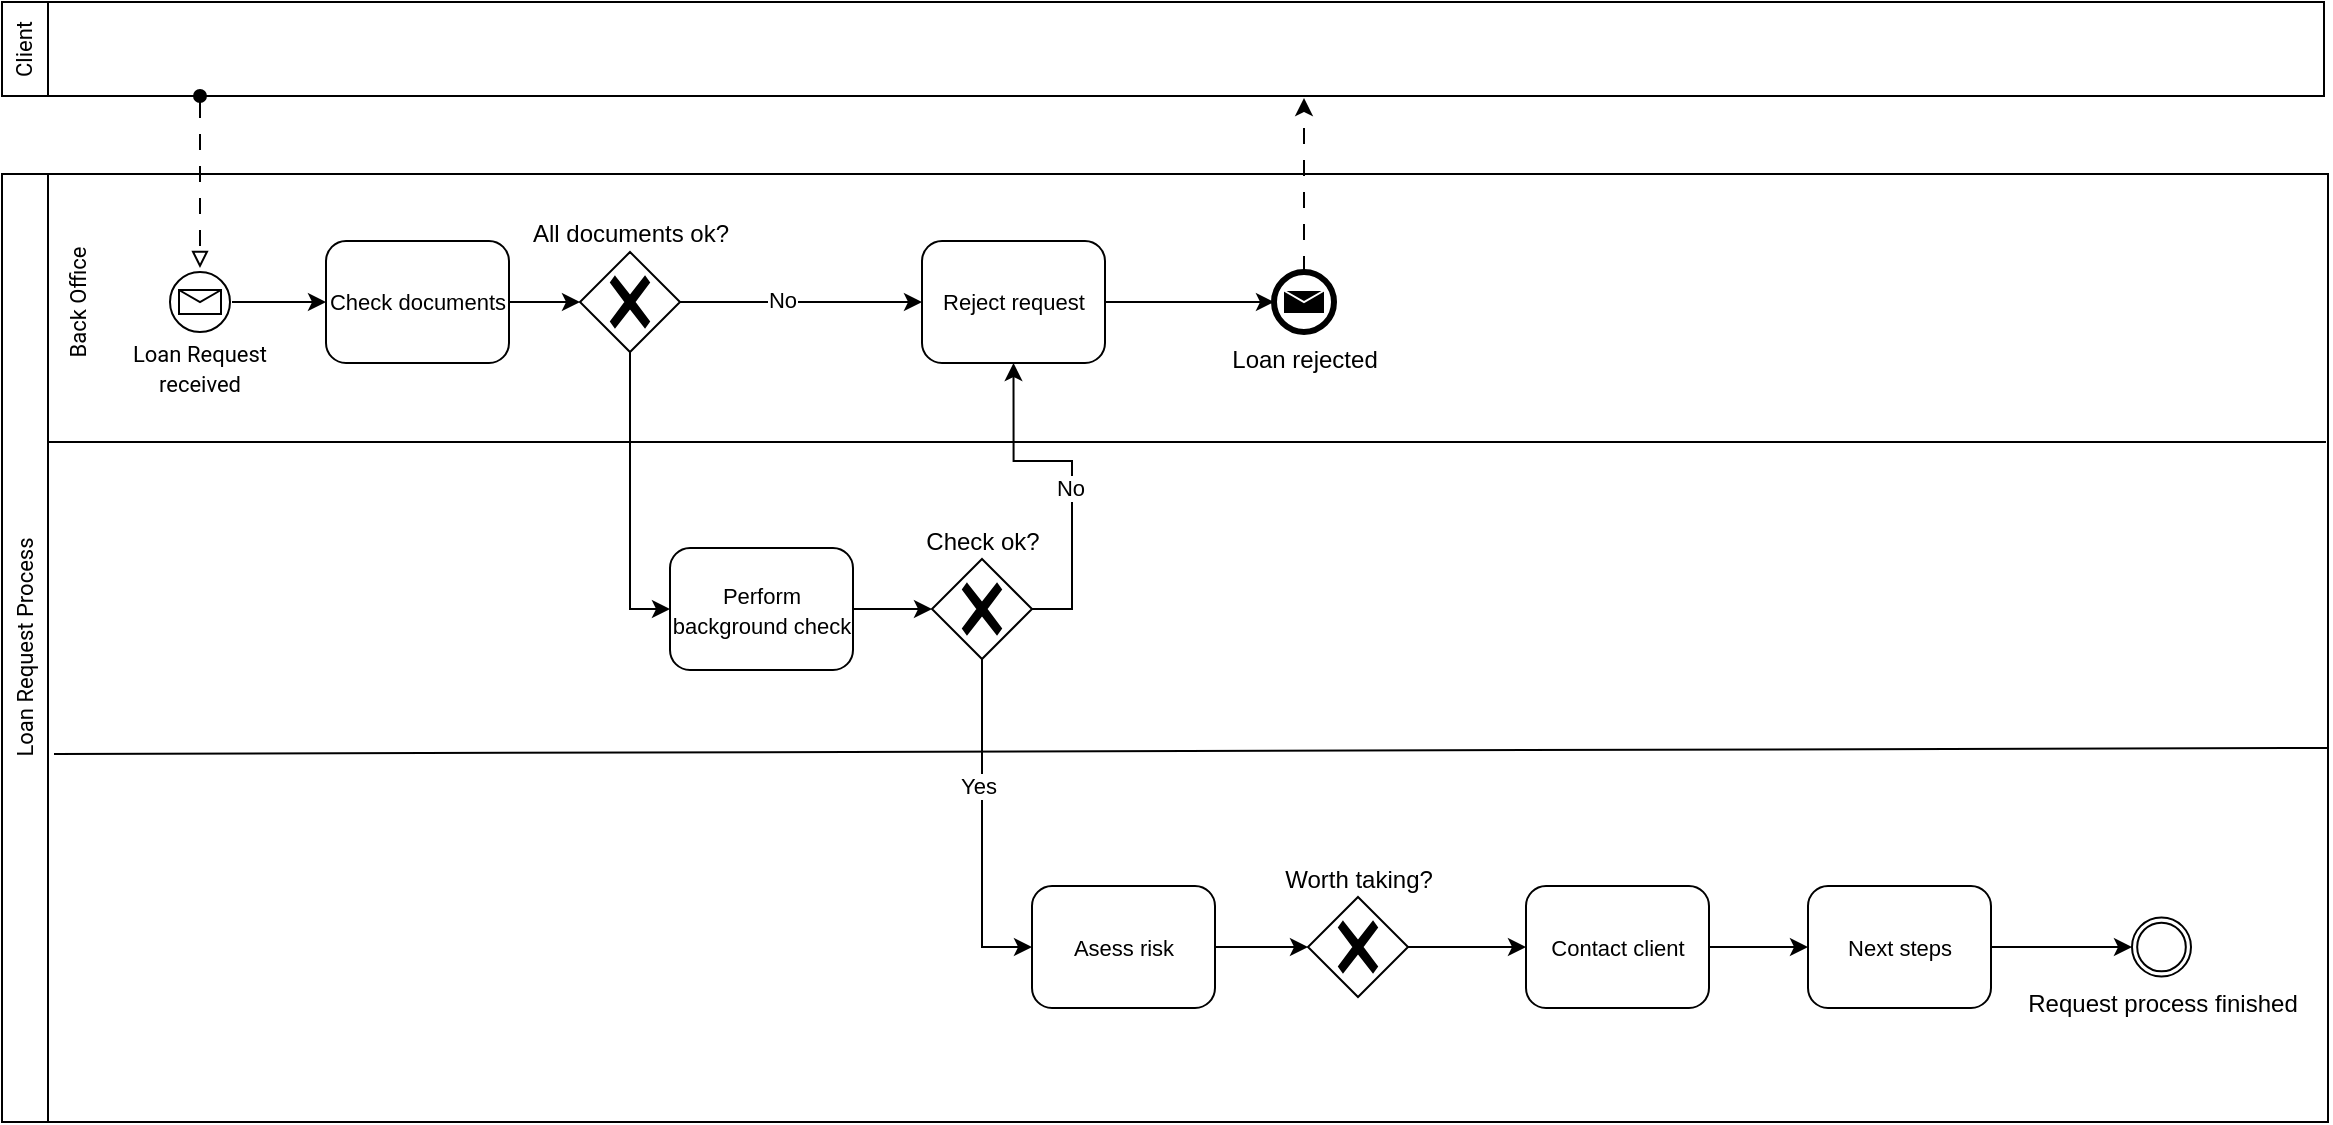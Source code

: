 <mxfile version="24.7.16">
  <diagram name="Page-1" id="uv44VIs7c4GZ7mSgYFgV">
    <mxGraphModel dx="1434" dy="772" grid="0" gridSize="10" guides="1" tooltips="1" connect="1" arrows="1" fold="1" page="0" pageScale="1" pageWidth="850" pageHeight="1100" background="none" math="0" shadow="0">
      <root>
        <mxCell id="0" />
        <mxCell id="1" parent="0" />
        <mxCell id="wm8bFliEdi0egZuAkaJJ-8" value="&lt;font style=&quot;font-weight: normal; font-size: 11px;&quot; data-font-src=&quot;https://fonts.googleapis.com/css?family=Roboto&quot; face=&quot;Roboto&quot;&gt;Loan Request Process&lt;/font&gt;" style="swimlane;horizontal=0;whiteSpace=wrap;html=1;" vertex="1" parent="1">
          <mxGeometry x="53" y="153" width="1163" height="474" as="geometry">
            <mxRectangle x="53" y="153" width="744" height="430" as="alternateBounds" />
          </mxGeometry>
        </mxCell>
        <mxCell id="wm8bFliEdi0egZuAkaJJ-10" value="" style="points=[[0.145,0.145,0],[0.5,0,0],[0.855,0.145,0],[1,0.5,0],[0.855,0.855,0],[0.5,1,0],[0.145,0.855,0],[0,0.5,0]];shape=mxgraph.bpmn.event;html=1;verticalLabelPosition=bottom;labelBackgroundColor=#ffffff;verticalAlign=top;align=center;perimeter=ellipsePerimeter;outlineConnect=0;aspect=fixed;outline=standard;symbol=message;" vertex="1" parent="wm8bFliEdi0egZuAkaJJ-8">
          <mxGeometry x="84" y="49" width="30" height="30" as="geometry" />
        </mxCell>
        <mxCell id="wm8bFliEdi0egZuAkaJJ-19" value="&lt;font style=&quot;font-size: 11px;&quot; data-font-src=&quot;https://fonts.googleapis.com/css?family=Roboto&quot; face=&quot;Roboto&quot;&gt;Back Office&lt;/font&gt;" style="text;html=1;align=center;verticalAlign=middle;whiteSpace=wrap;rounded=0;rotation=-90;" vertex="1" parent="wm8bFliEdi0egZuAkaJJ-8">
          <mxGeometry x="-2" y="49" width="80" height="30" as="geometry" />
        </mxCell>
        <mxCell id="wm8bFliEdi0egZuAkaJJ-20" value="&lt;font data-font-src=&quot;https://fonts.googleapis.com/css?family=Roboto&quot; face=&quot;Roboto&quot; style=&quot;font-size: 11px;&quot;&gt;Loan Request received&lt;/font&gt;" style="text;html=1;align=center;verticalAlign=middle;whiteSpace=wrap;rounded=0;" vertex="1" parent="wm8bFliEdi0egZuAkaJJ-8">
          <mxGeometry x="62.25" y="82" width="73.5" height="30" as="geometry" />
        </mxCell>
        <mxCell id="wm8bFliEdi0egZuAkaJJ-21" value="" style="endArrow=classic;html=1;rounded=0;" edge="1" parent="wm8bFliEdi0egZuAkaJJ-8" target="wm8bFliEdi0egZuAkaJJ-22">
          <mxGeometry width="50" height="50" relative="1" as="geometry">
            <mxPoint x="115" y="64" as="sourcePoint" />
            <mxPoint x="172" y="64" as="targetPoint" />
          </mxGeometry>
        </mxCell>
        <mxCell id="wm8bFliEdi0egZuAkaJJ-27" style="edgeStyle=orthogonalEdgeStyle;rounded=0;orthogonalLoop=1;jettySize=auto;html=1;" edge="1" parent="wm8bFliEdi0egZuAkaJJ-8" source="wm8bFliEdi0egZuAkaJJ-22" target="wm8bFliEdi0egZuAkaJJ-25">
          <mxGeometry relative="1" as="geometry" />
        </mxCell>
        <mxCell id="wm8bFliEdi0egZuAkaJJ-22" value="&lt;font style=&quot;font-size: 11px;&quot;&gt;Check documents&lt;/font&gt;" style="points=[[0.25,0,0],[0.5,0,0],[0.75,0,0],[1,0.25,0],[1,0.5,0],[1,0.75,0],[0.75,1,0],[0.5,1,0],[0.25,1,0],[0,0.75,0],[0,0.5,0],[0,0.25,0]];shape=mxgraph.bpmn.task;whiteSpace=wrap;rectStyle=rounded;size=10;html=1;container=1;expand=0;collapsible=0;taskMarker=abstract;" vertex="1" parent="wm8bFliEdi0egZuAkaJJ-8">
          <mxGeometry x="162" y="33.5" width="91.5" height="61" as="geometry" />
        </mxCell>
        <mxCell id="wm8bFliEdi0egZuAkaJJ-25" value="All documents ok?" style="points=[[0.25,0.25,0],[0.5,0,0],[0.75,0.25,0],[1,0.5,0],[0.75,0.75,0],[0.5,1,0],[0.25,0.75,0],[0,0.5,0]];shape=mxgraph.bpmn.gateway2;html=1;verticalLabelPosition=top;labelBackgroundColor=#ffffff;verticalAlign=bottom;align=center;perimeter=rhombusPerimeter;outlineConnect=0;outline=none;symbol=none;gwType=exclusive;labelPosition=center;" vertex="1" parent="wm8bFliEdi0egZuAkaJJ-8">
          <mxGeometry x="289" y="39" width="50" height="50" as="geometry" />
        </mxCell>
        <mxCell id="wm8bFliEdi0egZuAkaJJ-29" value="&lt;font style=&quot;font-size: 11px;&quot;&gt;Reject request&lt;/font&gt;" style="points=[[0.25,0,0],[0.5,0,0],[0.75,0,0],[1,0.25,0],[1,0.5,0],[1,0.75,0],[0.75,1,0],[0.5,1,0],[0.25,1,0],[0,0.75,0],[0,0.5,0],[0,0.25,0]];shape=mxgraph.bpmn.task;whiteSpace=wrap;rectStyle=rounded;size=10;html=1;container=1;expand=0;collapsible=0;taskMarker=abstract;" vertex="1" parent="wm8bFliEdi0egZuAkaJJ-8">
          <mxGeometry x="460" y="33.5" width="91.5" height="61" as="geometry" />
        </mxCell>
        <mxCell id="wm8bFliEdi0egZuAkaJJ-30" style="edgeStyle=orthogonalEdgeStyle;rounded=0;orthogonalLoop=1;jettySize=auto;html=1;entryX=0;entryY=0.5;entryDx=0;entryDy=0;entryPerimeter=0;" edge="1" parent="wm8bFliEdi0egZuAkaJJ-8" source="wm8bFliEdi0egZuAkaJJ-25" target="wm8bFliEdi0egZuAkaJJ-29">
          <mxGeometry relative="1" as="geometry" />
        </mxCell>
        <mxCell id="wm8bFliEdi0egZuAkaJJ-31" value="No" style="edgeLabel;html=1;align=center;verticalAlign=middle;resizable=0;points=[];" vertex="1" connectable="0" parent="wm8bFliEdi0egZuAkaJJ-30">
          <mxGeometry x="-0.162" y="1" relative="1" as="geometry">
            <mxPoint as="offset" />
          </mxGeometry>
        </mxCell>
        <mxCell id="wm8bFliEdi0egZuAkaJJ-34" value="" style="endArrow=none;html=1;rounded=0;" edge="1" parent="wm8bFliEdi0egZuAkaJJ-8">
          <mxGeometry width="50" height="50" relative="1" as="geometry">
            <mxPoint x="26" y="290" as="sourcePoint" />
            <mxPoint x="1163" y="287" as="targetPoint" />
          </mxGeometry>
        </mxCell>
        <mxCell id="wm8bFliEdi0egZuAkaJJ-42" style="edgeStyle=orthogonalEdgeStyle;rounded=0;orthogonalLoop=1;jettySize=auto;html=1;" edge="1" parent="wm8bFliEdi0egZuAkaJJ-8" source="wm8bFliEdi0egZuAkaJJ-37" target="wm8bFliEdi0egZuAkaJJ-41">
          <mxGeometry relative="1" as="geometry" />
        </mxCell>
        <mxCell id="wm8bFliEdi0egZuAkaJJ-37" value="&lt;font style=&quot;font-size: 11px;&quot;&gt;Perform background check&lt;/font&gt;" style="points=[[0.25,0,0],[0.5,0,0],[0.75,0,0],[1,0.25,0],[1,0.5,0],[1,0.75,0],[0.75,1,0],[0.5,1,0],[0.25,1,0],[0,0.75,0],[0,0.5,0],[0,0.25,0]];shape=mxgraph.bpmn.task;whiteSpace=wrap;rectStyle=rounded;size=10;html=1;container=1;expand=0;collapsible=0;taskMarker=abstract;" vertex="1" parent="wm8bFliEdi0egZuAkaJJ-8">
          <mxGeometry x="334" y="187" width="91.5" height="61" as="geometry" />
        </mxCell>
        <mxCell id="wm8bFliEdi0egZuAkaJJ-40" style="edgeStyle=orthogonalEdgeStyle;rounded=0;orthogonalLoop=1;jettySize=auto;html=1;entryX=0;entryY=0.5;entryDx=0;entryDy=0;entryPerimeter=0;" edge="1" parent="wm8bFliEdi0egZuAkaJJ-8" source="wm8bFliEdi0egZuAkaJJ-25" target="wm8bFliEdi0egZuAkaJJ-37">
          <mxGeometry relative="1" as="geometry" />
        </mxCell>
        <mxCell id="wm8bFliEdi0egZuAkaJJ-41" value="Check ok?" style="points=[[0.25,0.25,0],[0.5,0,0],[0.75,0.25,0],[1,0.5,0],[0.75,0.75,0],[0.5,1,0],[0.25,0.75,0],[0,0.5,0]];shape=mxgraph.bpmn.gateway2;html=1;verticalLabelPosition=top;labelBackgroundColor=#ffffff;verticalAlign=bottom;align=center;perimeter=rhombusPerimeter;outlineConnect=0;outline=none;symbol=none;gwType=exclusive;labelPosition=center;" vertex="1" parent="wm8bFliEdi0egZuAkaJJ-8">
          <mxGeometry x="465" y="192.5" width="50" height="50" as="geometry" />
        </mxCell>
        <mxCell id="wm8bFliEdi0egZuAkaJJ-43" style="edgeStyle=orthogonalEdgeStyle;rounded=0;orthogonalLoop=1;jettySize=auto;html=1;exitX=1;exitY=0.5;exitDx=0;exitDy=0;exitPerimeter=0;entryX=0.5;entryY=1;entryDx=0;entryDy=0;entryPerimeter=0;" edge="1" parent="wm8bFliEdi0egZuAkaJJ-8" source="wm8bFliEdi0egZuAkaJJ-41" target="wm8bFliEdi0egZuAkaJJ-29">
          <mxGeometry relative="1" as="geometry" />
        </mxCell>
        <mxCell id="wm8bFliEdi0egZuAkaJJ-44" value="No" style="edgeLabel;html=1;align=center;verticalAlign=middle;resizable=0;points=[];" vertex="1" connectable="0" parent="wm8bFliEdi0egZuAkaJJ-43">
          <mxGeometry x="-0.058" y="1" relative="1" as="geometry">
            <mxPoint as="offset" />
          </mxGeometry>
        </mxCell>
        <mxCell id="wm8bFliEdi0egZuAkaJJ-48" style="edgeStyle=orthogonalEdgeStyle;rounded=0;orthogonalLoop=1;jettySize=auto;html=1;exitX=0.5;exitY=0;exitDx=0;exitDy=0;exitPerimeter=0;dashed=1;dashPattern=8 8;" edge="1" parent="wm8bFliEdi0egZuAkaJJ-8" source="wm8bFliEdi0egZuAkaJJ-46">
          <mxGeometry relative="1" as="geometry">
            <mxPoint x="651" y="-38" as="targetPoint" />
          </mxGeometry>
        </mxCell>
        <mxCell id="wm8bFliEdi0egZuAkaJJ-46" value="Loan rejected" style="points=[[0.145,0.145,0],[0.5,0,0],[0.855,0.145,0],[1,0.5,0],[0.855,0.855,0],[0.5,1,0],[0.145,0.855,0],[0,0.5,0]];shape=mxgraph.bpmn.event;html=1;verticalLabelPosition=bottom;labelBackgroundColor=#ffffff;verticalAlign=top;align=center;perimeter=ellipsePerimeter;outlineConnect=0;aspect=fixed;outline=end;symbol=message;" vertex="1" parent="wm8bFliEdi0egZuAkaJJ-8">
          <mxGeometry x="636" y="49" width="30" height="30" as="geometry" />
        </mxCell>
        <mxCell id="wm8bFliEdi0egZuAkaJJ-47" style="edgeStyle=orthogonalEdgeStyle;rounded=0;orthogonalLoop=1;jettySize=auto;html=1;entryX=0;entryY=0.5;entryDx=0;entryDy=0;entryPerimeter=0;" edge="1" parent="wm8bFliEdi0egZuAkaJJ-8" source="wm8bFliEdi0egZuAkaJJ-29" target="wm8bFliEdi0egZuAkaJJ-46">
          <mxGeometry relative="1" as="geometry" />
        </mxCell>
        <mxCell id="wm8bFliEdi0egZuAkaJJ-50" value="&lt;font style=&quot;font-size: 11px;&quot;&gt;Asess risk&lt;/font&gt;" style="points=[[0.25,0,0],[0.5,0,0],[0.75,0,0],[1,0.25,0],[1,0.5,0],[1,0.75,0],[0.75,1,0],[0.5,1,0],[0.25,1,0],[0,0.75,0],[0,0.5,0],[0,0.25,0]];shape=mxgraph.bpmn.task;whiteSpace=wrap;rectStyle=rounded;size=10;html=1;container=1;expand=0;collapsible=0;taskMarker=abstract;" vertex="1" parent="wm8bFliEdi0egZuAkaJJ-8">
          <mxGeometry x="515" y="356" width="91.5" height="61" as="geometry" />
        </mxCell>
        <mxCell id="wm8bFliEdi0egZuAkaJJ-52" value="Worth taking?" style="points=[[0.25,0.25,0],[0.5,0,0],[0.75,0.25,0],[1,0.5,0],[0.75,0.75,0],[0.5,1,0],[0.25,0.75,0],[0,0.5,0]];shape=mxgraph.bpmn.gateway2;html=1;verticalLabelPosition=top;labelBackgroundColor=#ffffff;verticalAlign=bottom;align=center;perimeter=rhombusPerimeter;outlineConnect=0;outline=none;symbol=none;gwType=exclusive;labelPosition=center;" vertex="1" parent="wm8bFliEdi0egZuAkaJJ-8">
          <mxGeometry x="653" y="361.5" width="50" height="50" as="geometry" />
        </mxCell>
        <mxCell id="wm8bFliEdi0egZuAkaJJ-53" style="edgeStyle=orthogonalEdgeStyle;rounded=0;orthogonalLoop=1;jettySize=auto;html=1;entryX=0;entryY=0.5;entryDx=0;entryDy=0;entryPerimeter=0;" edge="1" parent="wm8bFliEdi0egZuAkaJJ-8" source="wm8bFliEdi0egZuAkaJJ-50" target="wm8bFliEdi0egZuAkaJJ-52">
          <mxGeometry relative="1" as="geometry" />
        </mxCell>
        <mxCell id="wm8bFliEdi0egZuAkaJJ-54" style="edgeStyle=orthogonalEdgeStyle;rounded=0;orthogonalLoop=1;jettySize=auto;html=1;entryX=0;entryY=0.5;entryDx=0;entryDy=0;entryPerimeter=0;" edge="1" parent="wm8bFliEdi0egZuAkaJJ-8" source="wm8bFliEdi0egZuAkaJJ-41" target="wm8bFliEdi0egZuAkaJJ-50">
          <mxGeometry relative="1" as="geometry" />
        </mxCell>
        <mxCell id="wm8bFliEdi0egZuAkaJJ-55" value="Yes" style="edgeLabel;html=1;align=center;verticalAlign=middle;resizable=0;points=[];" vertex="1" connectable="0" parent="wm8bFliEdi0egZuAkaJJ-54">
          <mxGeometry x="-0.26" y="-2" relative="1" as="geometry">
            <mxPoint y="1" as="offset" />
          </mxGeometry>
        </mxCell>
        <mxCell id="wm8bFliEdi0egZuAkaJJ-59" value="&lt;font style=&quot;font-size: 11px;&quot;&gt;Contact client&lt;/font&gt;" style="points=[[0.25,0,0],[0.5,0,0],[0.75,0,0],[1,0.25,0],[1,0.5,0],[1,0.75,0],[0.75,1,0],[0.5,1,0],[0.25,1,0],[0,0.75,0],[0,0.5,0],[0,0.25,0]];shape=mxgraph.bpmn.task;whiteSpace=wrap;rectStyle=rounded;size=10;html=1;container=1;expand=0;collapsible=0;taskMarker=abstract;" vertex="1" parent="wm8bFliEdi0egZuAkaJJ-8">
          <mxGeometry x="762" y="356" width="91.5" height="61" as="geometry" />
        </mxCell>
        <mxCell id="wm8bFliEdi0egZuAkaJJ-60" style="edgeStyle=orthogonalEdgeStyle;rounded=0;orthogonalLoop=1;jettySize=auto;html=1;entryX=0;entryY=0.5;entryDx=0;entryDy=0;entryPerimeter=0;" edge="1" parent="wm8bFliEdi0egZuAkaJJ-8" source="wm8bFliEdi0egZuAkaJJ-52" target="wm8bFliEdi0egZuAkaJJ-59">
          <mxGeometry relative="1" as="geometry" />
        </mxCell>
        <mxCell id="wm8bFliEdi0egZuAkaJJ-61" value="&lt;font style=&quot;font-size: 11px;&quot;&gt;Next steps&lt;/font&gt;" style="points=[[0.25,0,0],[0.5,0,0],[0.75,0,0],[1,0.25,0],[1,0.5,0],[1,0.75,0],[0.75,1,0],[0.5,1,0],[0.25,1,0],[0,0.75,0],[0,0.5,0],[0,0.25,0]];shape=mxgraph.bpmn.task;whiteSpace=wrap;rectStyle=rounded;size=10;html=1;container=1;expand=0;collapsible=0;taskMarker=abstract;" vertex="1" parent="wm8bFliEdi0egZuAkaJJ-8">
          <mxGeometry x="903" y="356" width="91.5" height="61" as="geometry" />
        </mxCell>
        <mxCell id="wm8bFliEdi0egZuAkaJJ-62" style="edgeStyle=orthogonalEdgeStyle;rounded=0;orthogonalLoop=1;jettySize=auto;html=1;entryX=0;entryY=0.5;entryDx=0;entryDy=0;entryPerimeter=0;" edge="1" parent="wm8bFliEdi0egZuAkaJJ-8" source="wm8bFliEdi0egZuAkaJJ-59" target="wm8bFliEdi0egZuAkaJJ-61">
          <mxGeometry relative="1" as="geometry" />
        </mxCell>
        <mxCell id="wm8bFliEdi0egZuAkaJJ-64" value="Request process finished" style="points=[[0.145,0.145,0],[0.5,0,0],[0.855,0.145,0],[1,0.5,0],[0.855,0.855,0],[0.5,1,0],[0.145,0.855,0],[0,0.5,0]];shape=mxgraph.bpmn.event;html=1;verticalLabelPosition=bottom;labelBackgroundColor=#ffffff;verticalAlign=top;align=center;perimeter=ellipsePerimeter;outlineConnect=0;aspect=fixed;outline=throwing;symbol=general;" vertex="1" parent="wm8bFliEdi0egZuAkaJJ-8">
          <mxGeometry x="1065" y="371.75" width="29.5" height="29.5" as="geometry" />
        </mxCell>
        <mxCell id="wm8bFliEdi0egZuAkaJJ-65" style="edgeStyle=orthogonalEdgeStyle;rounded=0;orthogonalLoop=1;jettySize=auto;html=1;entryX=0;entryY=0.5;entryDx=0;entryDy=0;entryPerimeter=0;" edge="1" parent="wm8bFliEdi0egZuAkaJJ-8" source="wm8bFliEdi0egZuAkaJJ-61" target="wm8bFliEdi0egZuAkaJJ-64">
          <mxGeometry relative="1" as="geometry" />
        </mxCell>
        <mxCell id="W4M-j906Km49gb3UMfhw-2" value="&lt;font style=&quot;font-weight: normal; font-size: 11px;&quot; data-font-src=&quot;https://fonts.googleapis.com/css?family=Roboto&quot; face=&quot;Roboto&quot;&gt;Client&lt;/font&gt;" style="swimlane;horizontal=0;whiteSpace=wrap;html=1;" parent="1" vertex="1" collapsed="1">
          <mxGeometry x="53" y="67" width="1161" height="47" as="geometry">
            <mxRectangle x="53" y="67" width="200" height="200" as="alternateBounds" />
          </mxGeometry>
        </mxCell>
        <mxCell id="wm8bFliEdi0egZuAkaJJ-9" value="" style="endArrow=block;html=1;rounded=0;dashed=1;endFill=0;startArrow=oval;startFill=1;snapToPoint=1;dashPattern=8 8;" edge="1" parent="1">
          <mxGeometry width="50" height="50" relative="1" as="geometry">
            <mxPoint x="152" y="114" as="sourcePoint" />
            <mxPoint x="152" y="200" as="targetPoint" />
          </mxGeometry>
        </mxCell>
        <mxCell id="wm8bFliEdi0egZuAkaJJ-33" value="" style="endArrow=none;html=1;rounded=0;" edge="1" parent="1">
          <mxGeometry width="50" height="50" relative="1" as="geometry">
            <mxPoint x="76" y="287" as="sourcePoint" />
            <mxPoint x="1215" y="287" as="targetPoint" />
          </mxGeometry>
        </mxCell>
      </root>
    </mxGraphModel>
  </diagram>
</mxfile>
